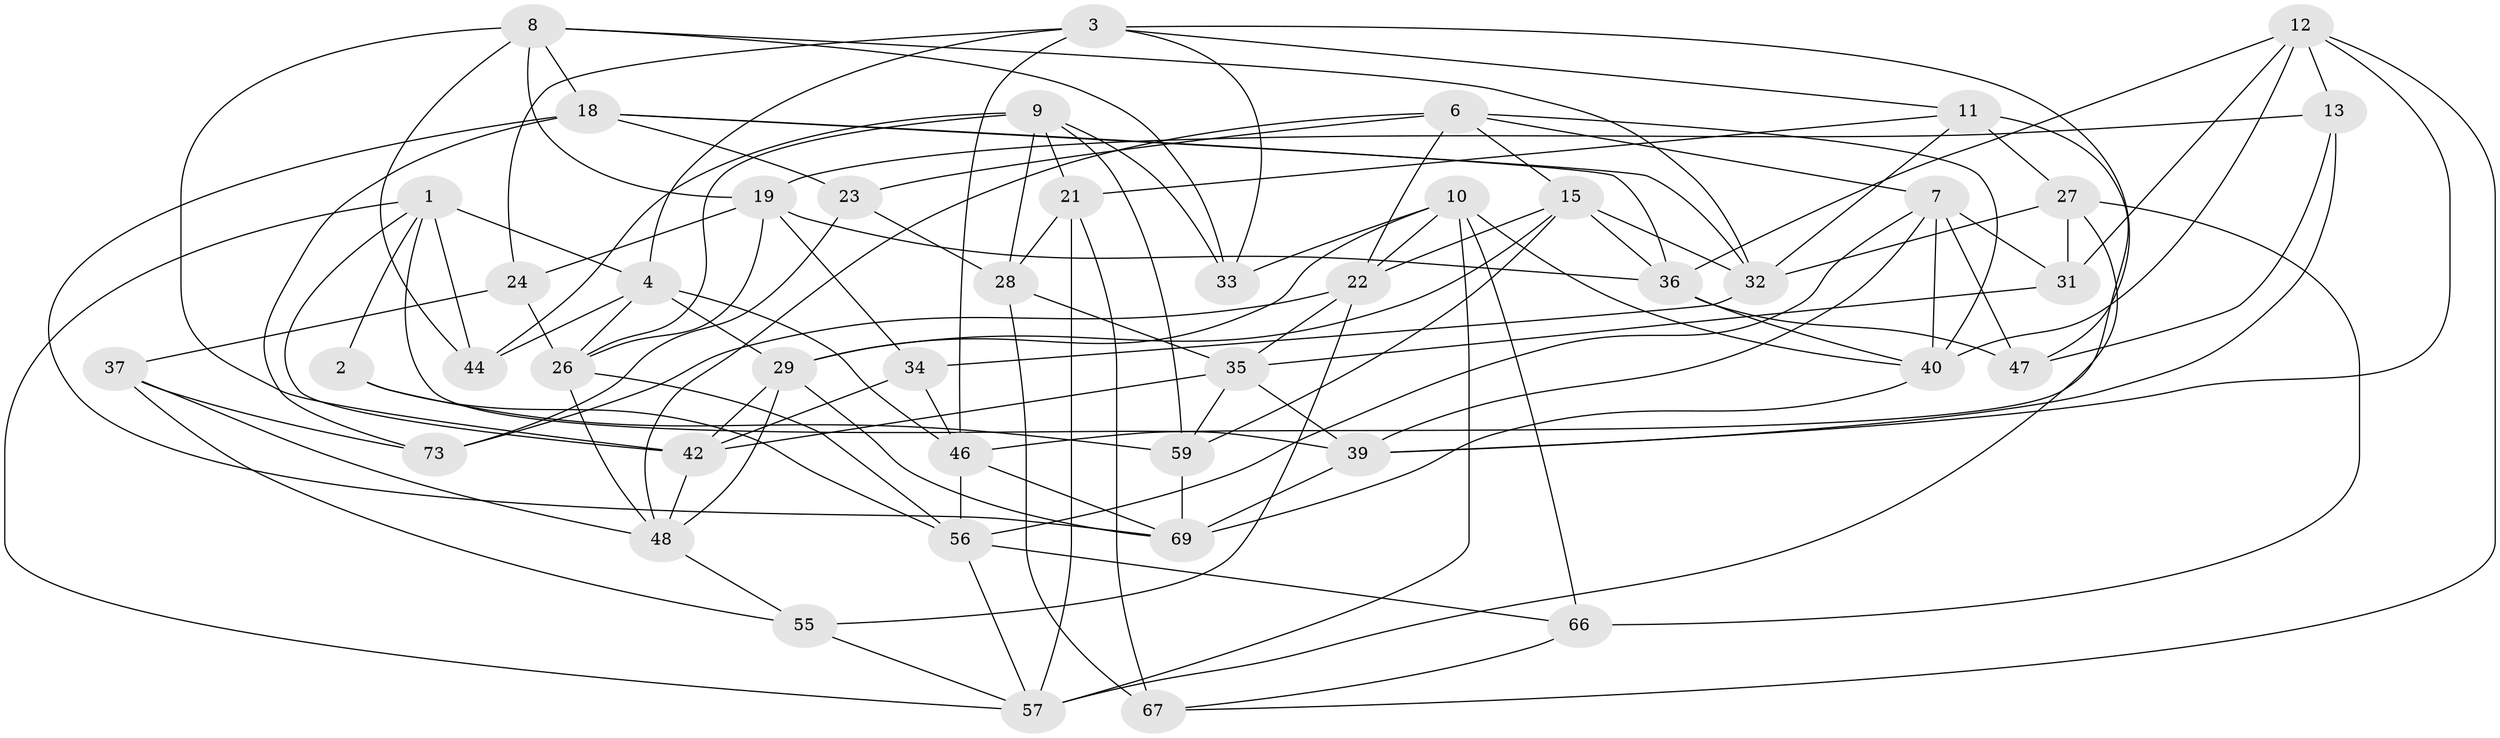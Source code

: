 // Generated by graph-tools (version 1.1) at 2025/52/02/27/25 19:52:30]
// undirected, 45 vertices, 118 edges
graph export_dot {
graph [start="1"]
  node [color=gray90,style=filled];
  1 [super="+5"];
  2;
  3 [super="+75"];
  4 [super="+17"];
  6 [super="+53"];
  7 [super="+71"];
  8 [super="+45"];
  9 [super="+30"];
  10 [super="+16"];
  11 [super="+20"];
  12 [super="+14"];
  13;
  15 [super="+60"];
  18 [super="+58"];
  19 [super="+25"];
  21 [super="+38"];
  22 [super="+50"];
  23;
  24;
  26 [super="+41"];
  27 [super="+49"];
  28 [super="+62"];
  29 [super="+52"];
  31;
  32 [super="+54"];
  33;
  34;
  35 [super="+65"];
  36 [super="+63"];
  37;
  39 [super="+43"];
  40 [super="+70"];
  42 [super="+61"];
  44;
  46 [super="+74"];
  47;
  48 [super="+51"];
  55;
  56 [super="+76"];
  57 [super="+64"];
  59 [super="+68"];
  66;
  67;
  69 [super="+72"];
  73;
  1 -- 2;
  1 -- 57;
  1 -- 4;
  1 -- 42;
  1 -- 44;
  1 -- 39;
  2 -- 59 [weight=2];
  2 -- 56;
  3 -- 24;
  3 -- 47;
  3 -- 4;
  3 -- 33;
  3 -- 11;
  3 -- 46;
  4 -- 46;
  4 -- 44;
  4 -- 26;
  4 -- 29;
  6 -- 23;
  6 -- 40;
  6 -- 48;
  6 -- 22;
  6 -- 15;
  6 -- 7;
  7 -- 56;
  7 -- 47;
  7 -- 40;
  7 -- 31;
  7 -- 39;
  8 -- 19;
  8 -- 44;
  8 -- 32;
  8 -- 33;
  8 -- 18;
  8 -- 42;
  9 -- 21;
  9 -- 28;
  9 -- 26;
  9 -- 44;
  9 -- 33;
  9 -- 59;
  10 -- 40;
  10 -- 29;
  10 -- 33;
  10 -- 66;
  10 -- 22;
  10 -- 57;
  11 -- 46;
  11 -- 32;
  11 -- 27 [weight=2];
  11 -- 21;
  12 -- 39;
  12 -- 31;
  12 -- 40;
  12 -- 67;
  12 -- 13;
  12 -- 36;
  13 -- 47;
  13 -- 19;
  13 -- 39;
  15 -- 36;
  15 -- 32;
  15 -- 29;
  15 -- 22;
  15 -- 59;
  18 -- 23;
  18 -- 36;
  18 -- 73;
  18 -- 69;
  18 -- 32;
  19 -- 24;
  19 -- 26;
  19 -- 34;
  19 -- 36;
  21 -- 28 [weight=2];
  21 -- 67;
  21 -- 57;
  22 -- 55;
  22 -- 73;
  22 -- 35;
  23 -- 73;
  23 -- 28;
  24 -- 37;
  24 -- 26;
  26 -- 48;
  26 -- 56;
  27 -- 31;
  27 -- 66;
  27 -- 57;
  27 -- 32;
  28 -- 67;
  28 -- 35;
  29 -- 48;
  29 -- 42;
  29 -- 69;
  31 -- 35;
  32 -- 34;
  34 -- 42;
  34 -- 46;
  35 -- 59;
  35 -- 42;
  35 -- 39;
  36 -- 40;
  36 -- 47;
  37 -- 55;
  37 -- 73;
  37 -- 48;
  39 -- 69;
  40 -- 69;
  42 -- 48;
  46 -- 69;
  46 -- 56;
  48 -- 55;
  55 -- 57;
  56 -- 57;
  56 -- 66;
  59 -- 69;
  66 -- 67;
}
